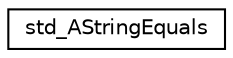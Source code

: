 digraph "Graphical Class Hierarchy"
{
  edge [fontname="Helvetica",fontsize="10",labelfontname="Helvetica",labelfontsize="10"];
  node [fontname="Helvetica",fontsize="10",shape=record];
  rankdir="LR";
  Node0 [label="std_AStringEquals",height=0.2,width=0.4,color="black", fillcolor="white", style="filled",URL="$structaworx_1_1lib_1_1strings_1_1util_1_1std__AStringEquals.html"];
}
